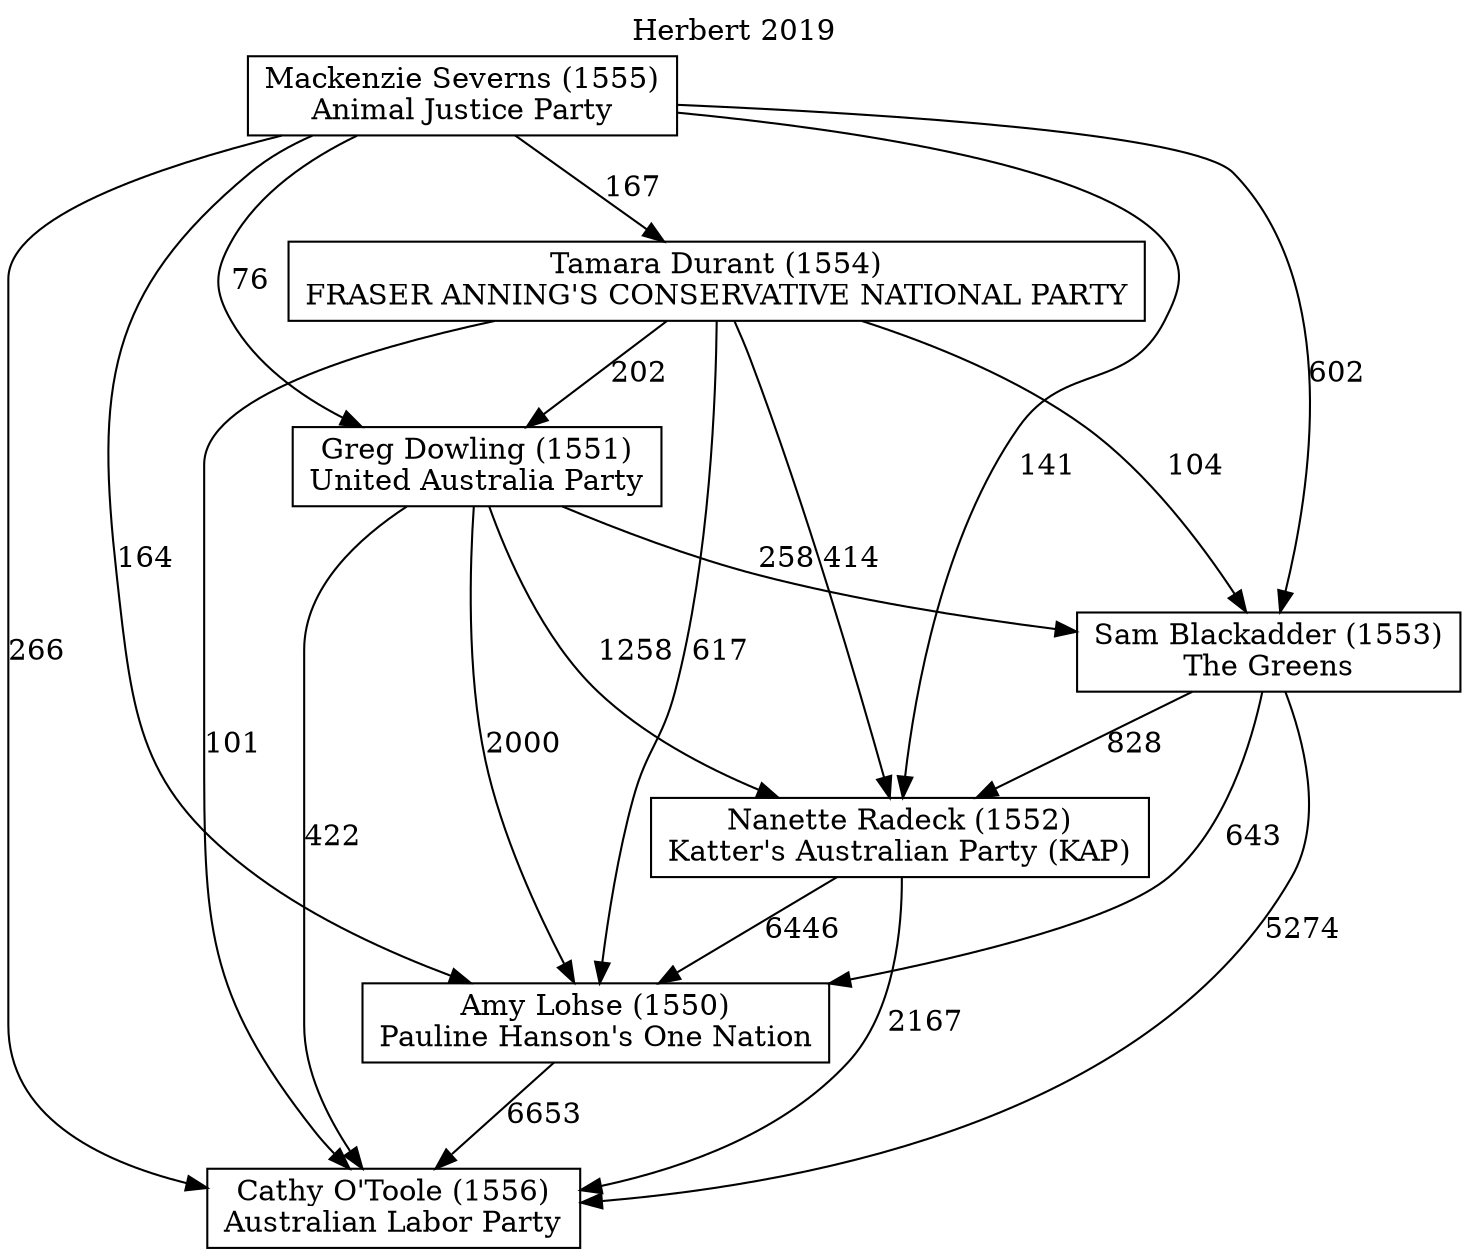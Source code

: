 // House preference flow
digraph "Cathy O'Toole (1556)_Herbert_2019" {
	graph [label="Herbert 2019" labelloc=t mclimit=10]
	node [shape=box]
	"Cathy O'Toole (1556)" [label="Cathy O'Toole (1556)
Australian Labor Party"]
	"Amy Lohse (1550)" [label="Amy Lohse (1550)
Pauline Hanson's One Nation"]
	"Nanette Radeck (1552)" [label="Nanette Radeck (1552)
Katter's Australian Party (KAP)"]
	"Sam Blackadder (1553)" [label="Sam Blackadder (1553)
The Greens"]
	"Greg Dowling (1551)" [label="Greg Dowling (1551)
United Australia Party"]
	"Tamara Durant (1554)" [label="Tamara Durant (1554)
FRASER ANNING'S CONSERVATIVE NATIONAL PARTY"]
	"Mackenzie Severns (1555)" [label="Mackenzie Severns (1555)
Animal Justice Party"]
	"Amy Lohse (1550)" -> "Cathy O'Toole (1556)" [label=6653]
	"Nanette Radeck (1552)" -> "Amy Lohse (1550)" [label=6446]
	"Sam Blackadder (1553)" -> "Nanette Radeck (1552)" [label=828]
	"Greg Dowling (1551)" -> "Sam Blackadder (1553)" [label=258]
	"Tamara Durant (1554)" -> "Greg Dowling (1551)" [label=202]
	"Mackenzie Severns (1555)" -> "Tamara Durant (1554)" [label=167]
	"Nanette Radeck (1552)" -> "Cathy O'Toole (1556)" [label=2167]
	"Sam Blackadder (1553)" -> "Cathy O'Toole (1556)" [label=5274]
	"Greg Dowling (1551)" -> "Cathy O'Toole (1556)" [label=422]
	"Tamara Durant (1554)" -> "Cathy O'Toole (1556)" [label=101]
	"Mackenzie Severns (1555)" -> "Cathy O'Toole (1556)" [label=266]
	"Mackenzie Severns (1555)" -> "Greg Dowling (1551)" [label=76]
	"Tamara Durant (1554)" -> "Sam Blackadder (1553)" [label=104]
	"Mackenzie Severns (1555)" -> "Sam Blackadder (1553)" [label=602]
	"Greg Dowling (1551)" -> "Nanette Radeck (1552)" [label=1258]
	"Tamara Durant (1554)" -> "Nanette Radeck (1552)" [label=414]
	"Mackenzie Severns (1555)" -> "Nanette Radeck (1552)" [label=141]
	"Sam Blackadder (1553)" -> "Amy Lohse (1550)" [label=643]
	"Greg Dowling (1551)" -> "Amy Lohse (1550)" [label=2000]
	"Tamara Durant (1554)" -> "Amy Lohse (1550)" [label=617]
	"Mackenzie Severns (1555)" -> "Amy Lohse (1550)" [label=164]
}
